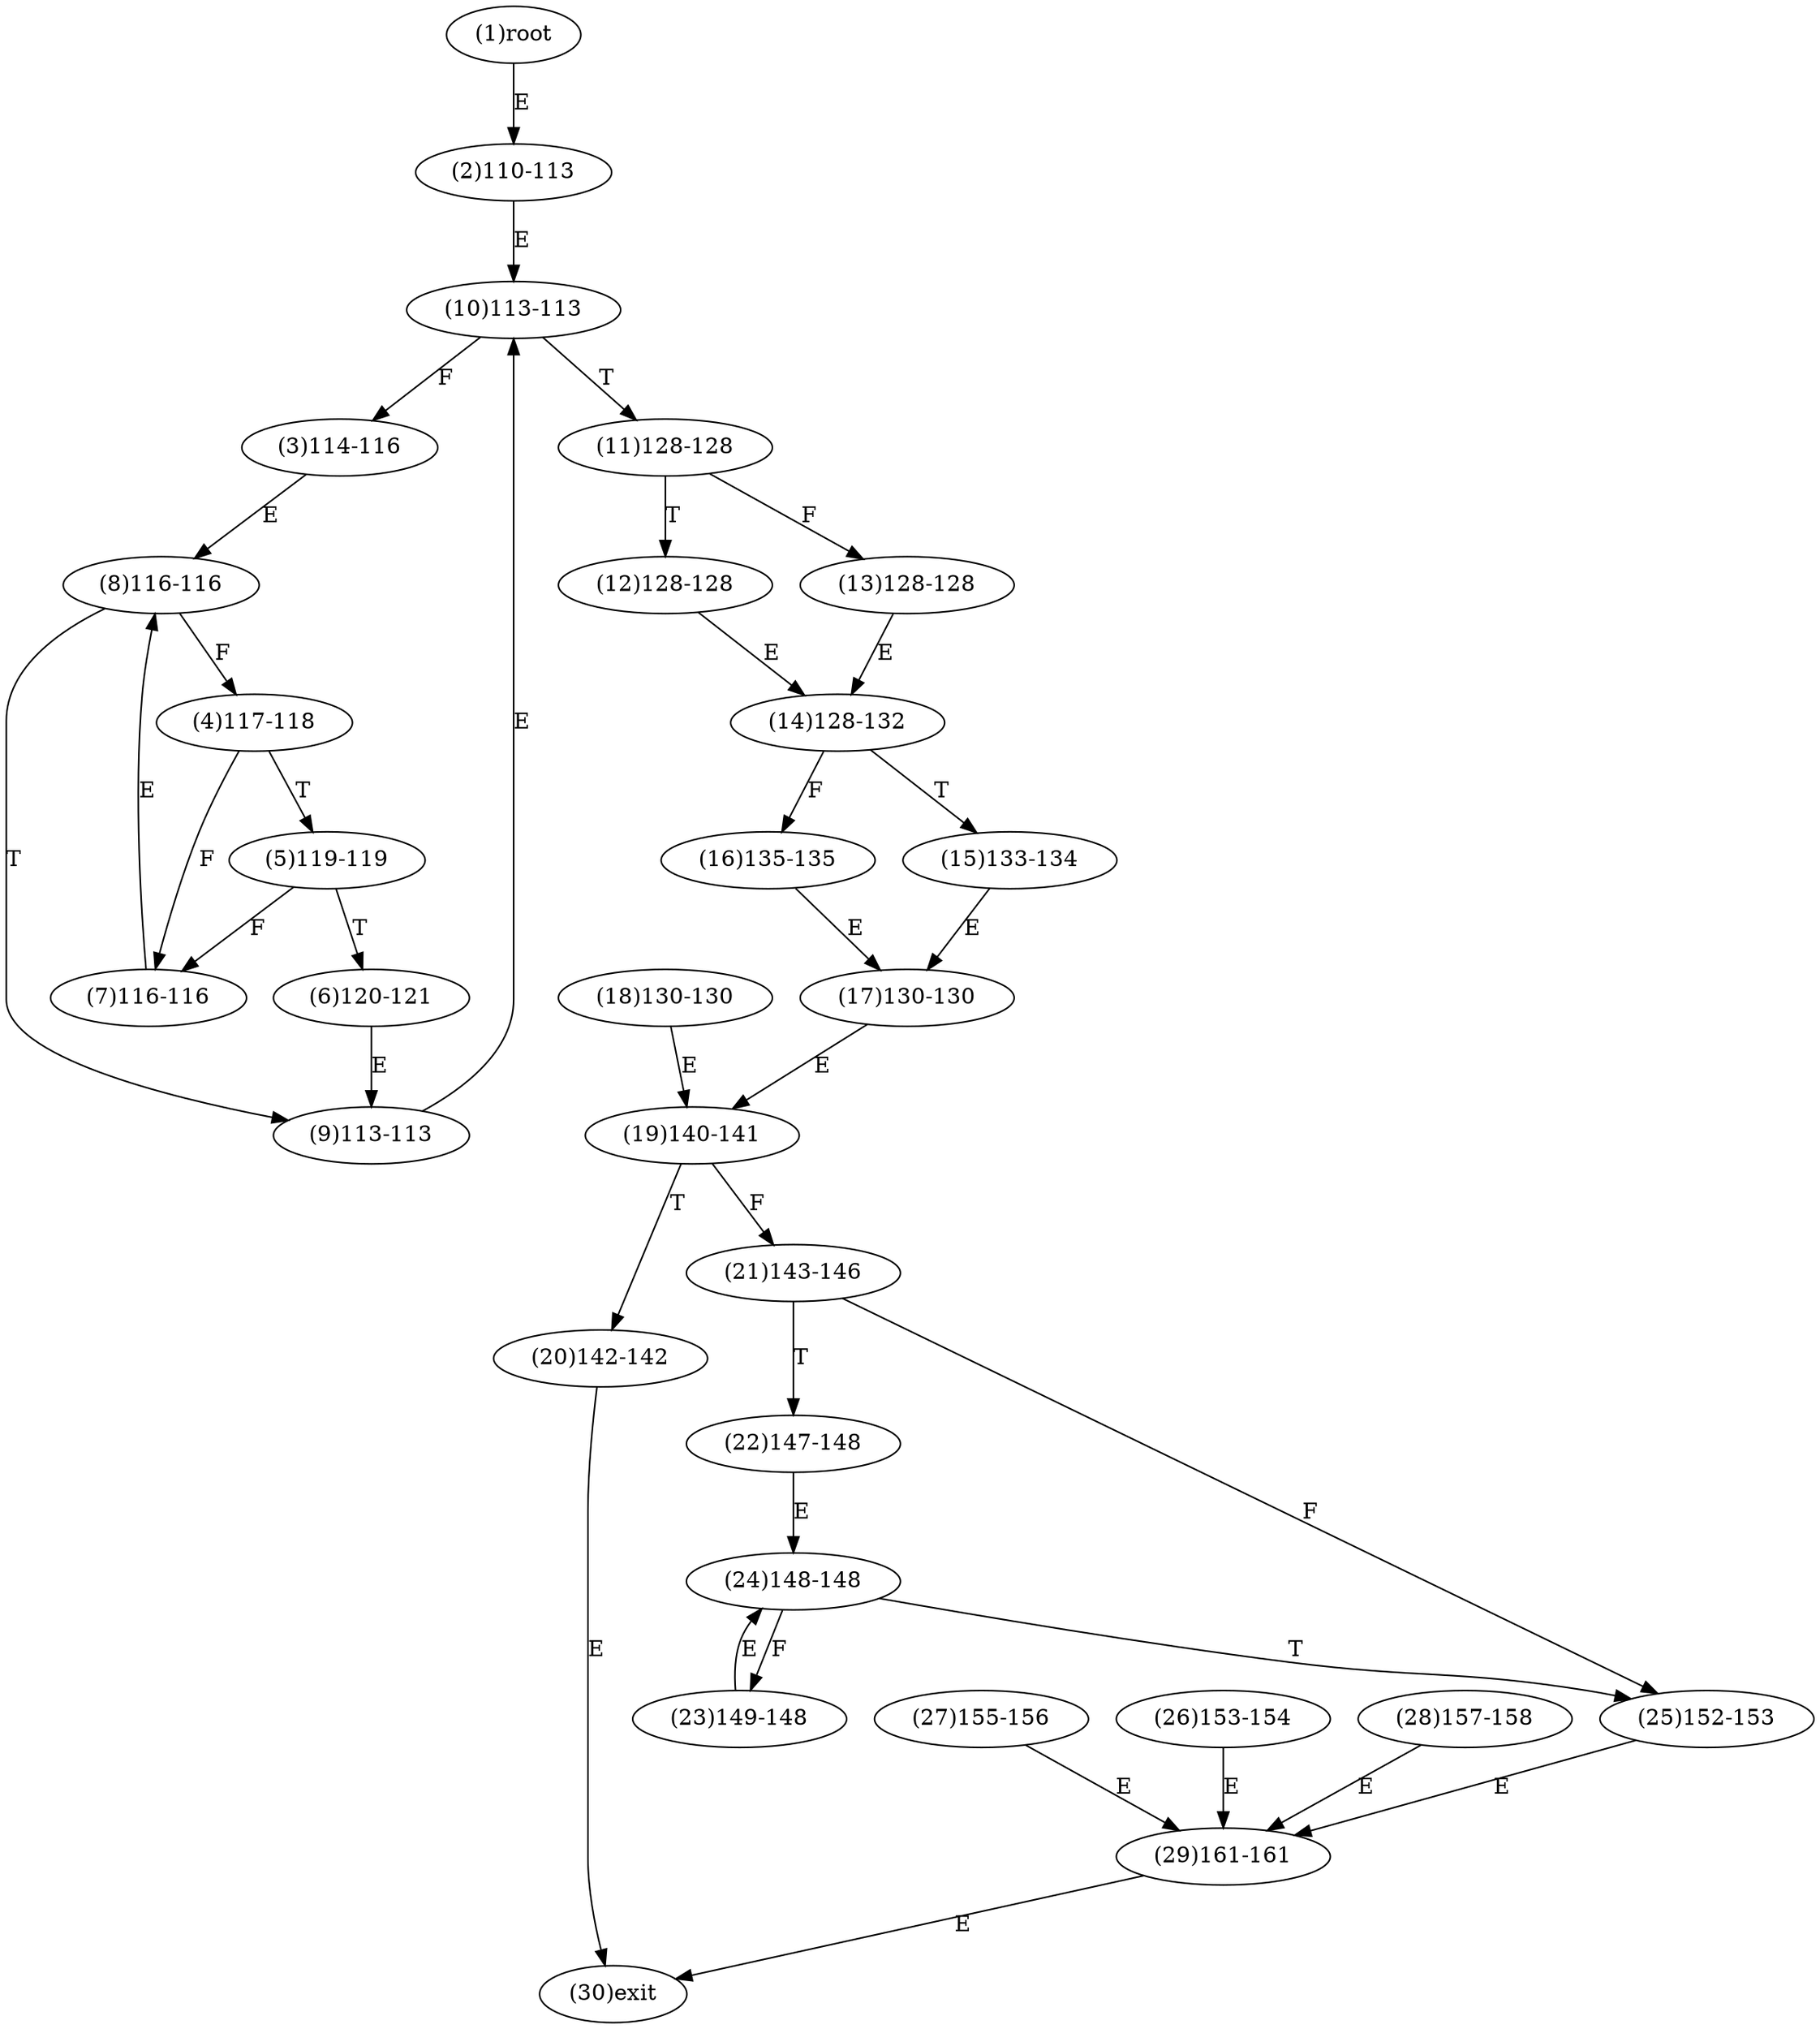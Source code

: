 digraph "" { 
1[ label="(1)root"];
2[ label="(2)110-113"];
3[ label="(3)114-116"];
4[ label="(4)117-118"];
5[ label="(5)119-119"];
6[ label="(6)120-121"];
7[ label="(7)116-116"];
8[ label="(8)116-116"];
9[ label="(9)113-113"];
10[ label="(10)113-113"];
11[ label="(11)128-128"];
12[ label="(12)128-128"];
13[ label="(13)128-128"];
14[ label="(14)128-132"];
15[ label="(15)133-134"];
17[ label="(17)130-130"];
16[ label="(16)135-135"];
19[ label="(19)140-141"];
18[ label="(18)130-130"];
21[ label="(21)143-146"];
20[ label="(20)142-142"];
23[ label="(23)149-148"];
22[ label="(22)147-148"];
25[ label="(25)152-153"];
24[ label="(24)148-148"];
27[ label="(27)155-156"];
26[ label="(26)153-154"];
29[ label="(29)161-161"];
28[ label="(28)157-158"];
30[ label="(30)exit"];
1->2[ label="E"];
2->10[ label="E"];
3->8[ label="E"];
4->7[ label="F"];
4->5[ label="T"];
5->7[ label="F"];
5->6[ label="T"];
6->9[ label="E"];
7->8[ label="E"];
8->4[ label="F"];
8->9[ label="T"];
9->10[ label="E"];
10->3[ label="F"];
10->11[ label="T"];
11->13[ label="F"];
11->12[ label="T"];
12->14[ label="E"];
13->14[ label="E"];
14->16[ label="F"];
14->15[ label="T"];
15->17[ label="E"];
16->17[ label="E"];
17->19[ label="E"];
18->19[ label="E"];
19->21[ label="F"];
19->20[ label="T"];
20->30[ label="E"];
21->25[ label="F"];
21->22[ label="T"];
22->24[ label="E"];
23->24[ label="E"];
24->23[ label="F"];
24->25[ label="T"];
25->29[ label="E"];
26->29[ label="E"];
27->29[ label="E"];
28->29[ label="E"];
29->30[ label="E"];
}